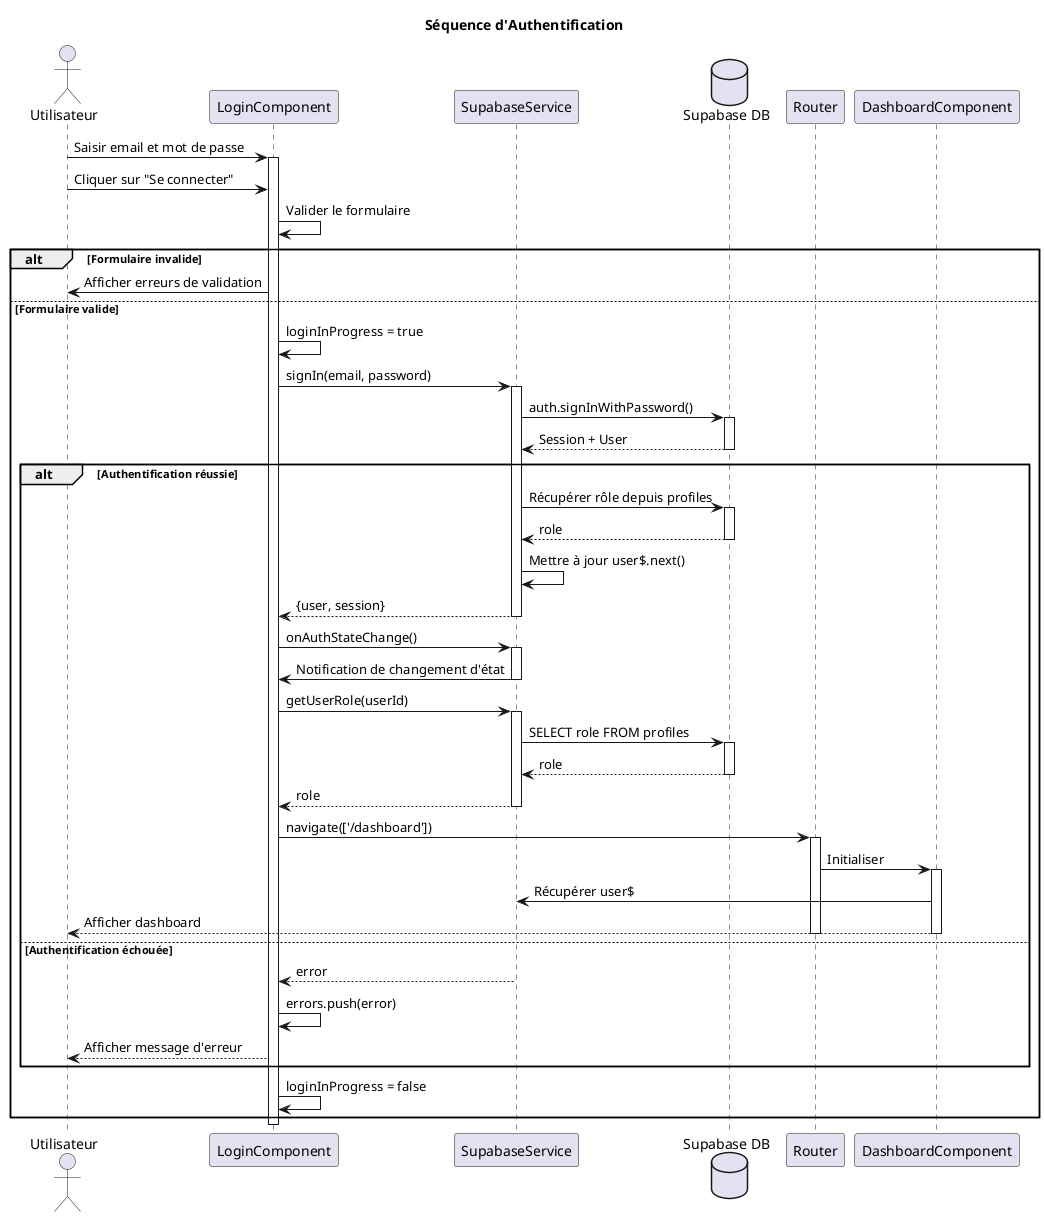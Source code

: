 @startuml Diagramme de Séquence - Authentification

actor "Utilisateur" as User
participant "LoginComponent" as Login
participant "SupabaseService" as Supabase
database "Supabase DB" as DB
participant "Router" as Router
participant "DashboardComponent" as Dashboard

title Séquence d'Authentification

User -> Login : Saisir email et mot de passe
activate Login

User -> Login : Cliquer sur "Se connecter"
Login -> Login : Valider le formulaire
alt Formulaire invalide
    Login -> User : Afficher erreurs de validation
else Formulaire valide
    Login -> Login : loginInProgress = true

    Login -> Supabase : signIn(email, password)
    activate Supabase

    Supabase -> DB : auth.signInWithPassword()
    activate DB
    DB --> Supabase : Session + User
    deactivate DB

    alt Authentification réussie
        Supabase -> DB : Récupérer rôle depuis profiles
        activate DB
        DB --> Supabase : role
        deactivate DB

        Supabase -> Supabase : Mettre à jour user$.next()
        Supabase --> Login : {user, session}
        deactivate Supabase

        Login -> Supabase : onAuthStateChange()
        activate Supabase
        Supabase -> Login : Notification de changement d'état
        deactivate Supabase

        Login -> Supabase : getUserRole(userId)
        activate Supabase
        Supabase -> DB : SELECT role FROM profiles
        activate DB
        DB --> Supabase : role
        deactivate DB
        Supabase --> Login : role
        deactivate Supabase

        Login -> Router : navigate(['/dashboard'])
        activate Router
        Router -> Dashboard : Initialiser
        activate Dashboard
        Dashboard -> Supabase : Récupérer user$
        Dashboard --> User : Afficher dashboard
        deactivate Dashboard
        deactivate Router

    else Authentification échouée
        Supabase --> Login : error
        Login -> Login : errors.push(error)
        Login --> User : Afficher message d'erreur
    end

    Login -> Login : loginInProgress = false
end

deactivate Login

@enduml
